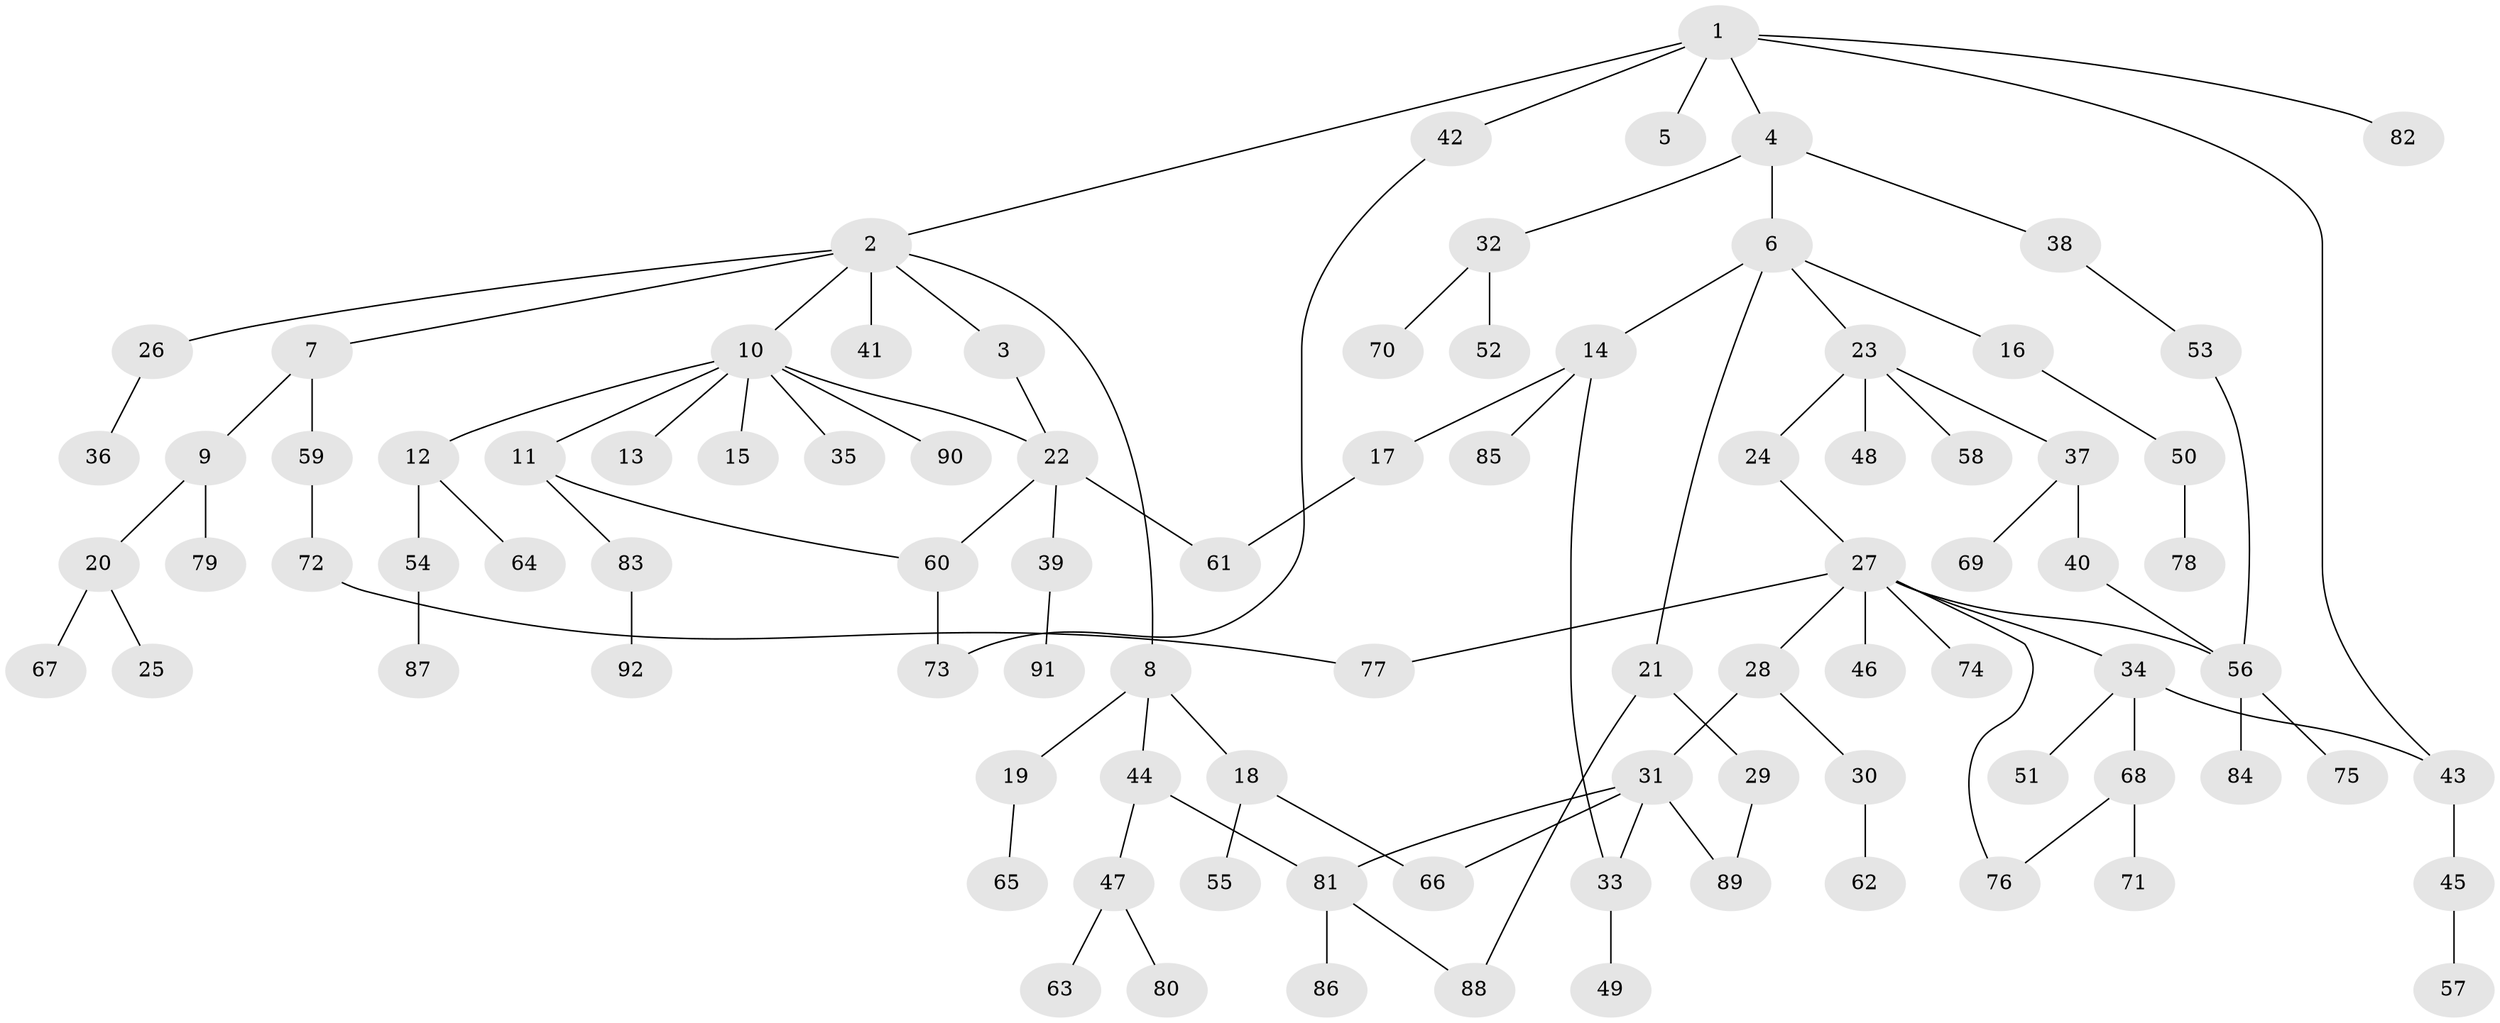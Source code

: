 // Generated by graph-tools (version 1.1) at 2025/49/03/09/25 03:49:17]
// undirected, 92 vertices, 105 edges
graph export_dot {
graph [start="1"]
  node [color=gray90,style=filled];
  1;
  2;
  3;
  4;
  5;
  6;
  7;
  8;
  9;
  10;
  11;
  12;
  13;
  14;
  15;
  16;
  17;
  18;
  19;
  20;
  21;
  22;
  23;
  24;
  25;
  26;
  27;
  28;
  29;
  30;
  31;
  32;
  33;
  34;
  35;
  36;
  37;
  38;
  39;
  40;
  41;
  42;
  43;
  44;
  45;
  46;
  47;
  48;
  49;
  50;
  51;
  52;
  53;
  54;
  55;
  56;
  57;
  58;
  59;
  60;
  61;
  62;
  63;
  64;
  65;
  66;
  67;
  68;
  69;
  70;
  71;
  72;
  73;
  74;
  75;
  76;
  77;
  78;
  79;
  80;
  81;
  82;
  83;
  84;
  85;
  86;
  87;
  88;
  89;
  90;
  91;
  92;
  1 -- 2;
  1 -- 4;
  1 -- 5;
  1 -- 42;
  1 -- 43;
  1 -- 82;
  2 -- 3;
  2 -- 7;
  2 -- 8;
  2 -- 10;
  2 -- 26;
  2 -- 41;
  3 -- 22;
  4 -- 6;
  4 -- 32;
  4 -- 38;
  6 -- 14;
  6 -- 16;
  6 -- 21;
  6 -- 23;
  7 -- 9;
  7 -- 59;
  8 -- 18;
  8 -- 19;
  8 -- 44;
  9 -- 20;
  9 -- 79;
  10 -- 11;
  10 -- 12;
  10 -- 13;
  10 -- 15;
  10 -- 22;
  10 -- 35;
  10 -- 90;
  11 -- 60;
  11 -- 83;
  12 -- 54;
  12 -- 64;
  14 -- 17;
  14 -- 33;
  14 -- 85;
  16 -- 50;
  17 -- 61;
  18 -- 55;
  18 -- 66;
  19 -- 65;
  20 -- 25;
  20 -- 67;
  21 -- 29;
  21 -- 88;
  22 -- 39;
  22 -- 61;
  22 -- 60;
  23 -- 24;
  23 -- 37;
  23 -- 48;
  23 -- 58;
  24 -- 27;
  26 -- 36;
  27 -- 28;
  27 -- 34;
  27 -- 46;
  27 -- 56;
  27 -- 74;
  27 -- 76;
  27 -- 77;
  28 -- 30;
  28 -- 31;
  29 -- 89;
  30 -- 62;
  31 -- 81;
  31 -- 89;
  31 -- 66;
  31 -- 33;
  32 -- 52;
  32 -- 70;
  33 -- 49;
  34 -- 51;
  34 -- 68;
  34 -- 43;
  37 -- 40;
  37 -- 69;
  38 -- 53;
  39 -- 91;
  40 -- 56;
  42 -- 73;
  43 -- 45;
  44 -- 47;
  44 -- 81;
  45 -- 57;
  47 -- 63;
  47 -- 80;
  50 -- 78;
  53 -- 56;
  54 -- 87;
  56 -- 75;
  56 -- 84;
  59 -- 72;
  60 -- 73;
  68 -- 71;
  68 -- 76;
  72 -- 77;
  81 -- 86;
  81 -- 88;
  83 -- 92;
}
